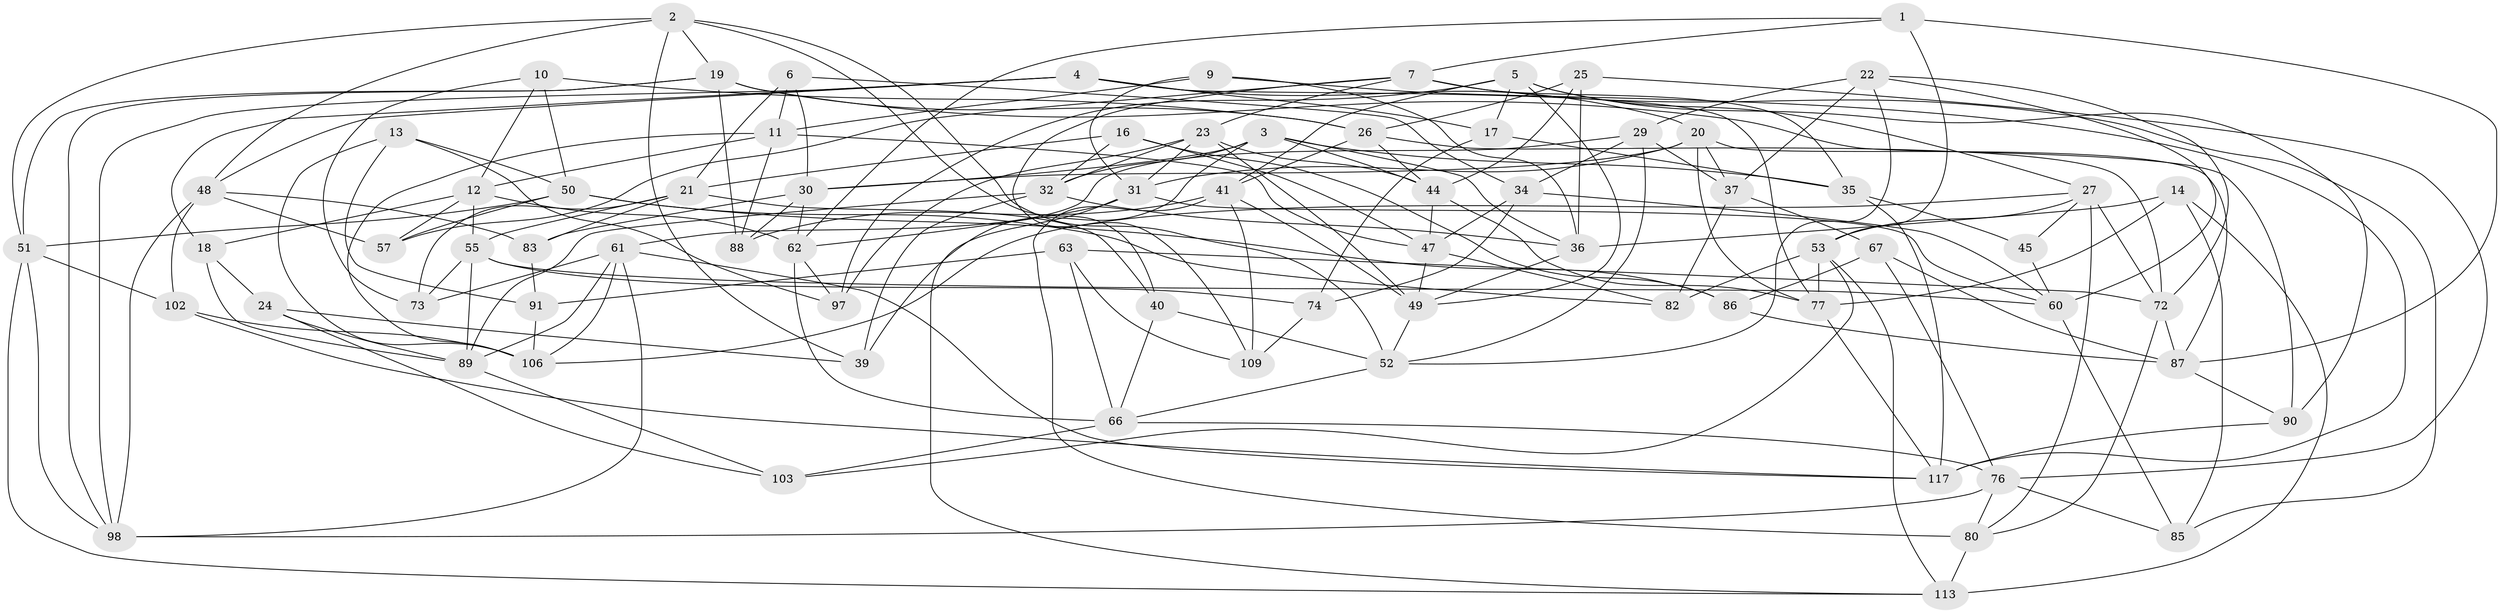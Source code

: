 // original degree distribution, {4: 1.0}
// Generated by graph-tools (version 1.1) at 2025/11/02/27/25 16:11:49]
// undirected, 76 vertices, 194 edges
graph export_dot {
graph [start="1"]
  node [color=gray90,style=filled];
  1;
  2 [super="+122"];
  3 [super="+43"];
  4 [super="+8"];
  5 [super="+46"];
  6;
  7 [super="+33"];
  9;
  10;
  11 [super="+15"];
  12 [super="+28"];
  13;
  14;
  16;
  17;
  18;
  19 [super="+100"];
  20 [super="+99"];
  21 [super="+111"];
  22 [super="+70"];
  23 [super="+71"];
  24;
  25;
  26 [super="+101"];
  27 [super="+54"];
  29 [super="+75"];
  30 [super="+84"];
  31 [super="+59"];
  32 [super="+78"];
  34 [super="+38"];
  35 [super="+65"];
  36 [super="+42"];
  37 [super="+69"];
  39;
  40;
  41 [super="+56"];
  44 [super="+81"];
  45;
  47 [super="+119"];
  48 [super="+104"];
  49 [super="+110"];
  50 [super="+96"];
  51 [super="+79"];
  52 [super="+95"];
  53 [super="+58"];
  55 [super="+105"];
  57;
  60 [super="+64"];
  61 [super="+68"];
  62 [super="+93"];
  63;
  66 [super="+114"];
  67;
  72 [super="+108"];
  73;
  74;
  76 [super="+92"];
  77 [super="+94"];
  80 [super="+121"];
  82;
  83;
  85;
  86;
  87 [super="+115"];
  88;
  89 [super="+107"];
  90;
  91;
  97;
  98 [super="+116"];
  102;
  103;
  106 [super="+112"];
  109;
  113 [super="+118"];
  117 [super="+120"];
  1 -- 87;
  1 -- 53;
  1 -- 62;
  1 -- 7;
  2 -- 40;
  2 -- 52;
  2 -- 48;
  2 -- 19;
  2 -- 39;
  2 -- 51;
  3 -- 30;
  3 -- 35;
  3 -- 44;
  3 -- 32;
  3 -- 36;
  3 -- 39;
  4 -- 48;
  4 -- 20;
  4 -- 18;
  4 -- 17;
  4 -- 77;
  4 -- 98;
  5 -- 90;
  5 -- 97;
  5 -- 41;
  5 -- 17;
  5 -- 49;
  5 -- 27;
  6 -- 30;
  6 -- 21;
  6 -- 11;
  6 -- 34;
  7 -- 85;
  7 -- 35;
  7 -- 57;
  7 -- 109;
  7 -- 23;
  9 -- 11;
  9 -- 36;
  9 -- 31;
  9 -- 117;
  10 -- 73;
  10 -- 26;
  10 -- 12;
  10 -- 50;
  11 -- 106;
  11 -- 88;
  11 -- 12;
  11 -- 47;
  12 -- 18;
  12 -- 62;
  12 -- 57;
  12 -- 55;
  13 -- 91;
  13 -- 97;
  13 -- 106;
  13 -- 50;
  14 -- 113;
  14 -- 85;
  14 -- 77;
  14 -- 36;
  16 -- 47;
  16 -- 86;
  16 -- 32;
  16 -- 21;
  17 -- 74;
  17 -- 35;
  18 -- 24;
  18 -- 89;
  19 -- 88;
  19 -- 98;
  19 -- 51;
  19 -- 90;
  19 -- 26;
  20 -- 31;
  20 -- 37;
  20 -- 77;
  20 -- 87;
  20 -- 30;
  21 -- 40;
  21 -- 83;
  21 -- 73;
  21 -- 55;
  22 -- 37 [weight=2];
  22 -- 52;
  22 -- 60;
  22 -- 72;
  22 -- 29;
  23 -- 32;
  23 -- 44;
  23 -- 97;
  23 -- 49;
  23 -- 31;
  24 -- 89;
  24 -- 39;
  24 -- 103;
  25 -- 26;
  25 -- 36;
  25 -- 44;
  25 -- 76;
  26 -- 72;
  26 -- 41;
  26 -- 44;
  27 -- 106;
  27 -- 72;
  27 -- 53;
  27 -- 80;
  27 -- 45;
  29 -- 61;
  29 -- 52;
  29 -- 34 [weight=2];
  29 -- 37;
  30 -- 83;
  30 -- 88;
  30 -- 62;
  31 -- 113;
  31 -- 62;
  31 -- 60;
  32 -- 39;
  32 -- 89;
  32 -- 36;
  34 -- 47;
  34 -- 74;
  34 -- 60;
  35 -- 117;
  35 -- 45 [weight=2];
  36 -- 49;
  37 -- 82;
  37 -- 67;
  40 -- 52;
  40 -- 66;
  41 -- 49;
  41 -- 109;
  41 -- 88;
  41 -- 80;
  44 -- 77;
  44 -- 47;
  45 -- 60;
  47 -- 49;
  47 -- 82;
  48 -- 57;
  48 -- 83;
  48 -- 102;
  48 -- 98;
  49 -- 52;
  50 -- 82;
  50 -- 86;
  50 -- 51;
  50 -- 57;
  51 -- 102;
  51 -- 113;
  51 -- 98;
  52 -- 66;
  53 -- 103;
  53 -- 82;
  53 -- 113;
  53 -- 77;
  55 -- 74;
  55 -- 60;
  55 -- 89;
  55 -- 73;
  60 -- 85;
  61 -- 98;
  61 -- 73;
  61 -- 106;
  61 -- 89;
  61 -- 117;
  62 -- 97;
  62 -- 66;
  63 -- 91;
  63 -- 109;
  63 -- 66;
  63 -- 72;
  66 -- 103;
  66 -- 76;
  67 -- 76;
  67 -- 86;
  67 -- 87;
  72 -- 87;
  72 -- 80;
  74 -- 109;
  76 -- 85;
  76 -- 98;
  76 -- 80;
  77 -- 117;
  80 -- 113 [weight=2];
  83 -- 91;
  86 -- 87;
  87 -- 90;
  89 -- 103;
  90 -- 117;
  91 -- 106;
  102 -- 117;
  102 -- 106;
}
